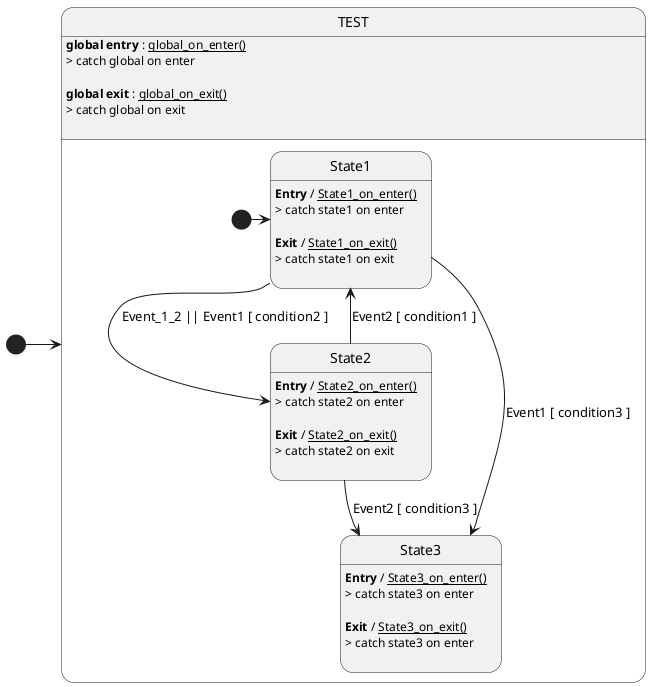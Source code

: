 
@startuml

[*] -> TEST
state TEST{
TEST : **global entry** : __global_on_enter()__
TEST : > catch global on enter\n
TEST : **global exit** : __global_on_exit()__
TEST : > catch global on exit\n


[*] -> State1

State1 : **Entry** / __State1_on_enter()__
State1 : > catch state1 on enter\n
State1 : **Exit** / __State1_on_exit()__
State1 : > catch state1 on exit\n
State1 --> State2 : Event_1_2 || Event1 [ condition2 ]

State1 --> State3 : Event1 [ condition3 ]



State2 : **Entry** / __State2_on_enter()__
State2 : > catch state2 on enter\n
State2 : **Exit** / __State2_on_exit()__
State2 : > catch state2 on exit\n
State2 --> State1 : Event2 [ condition1 ]

State2 --> State3 : Event2 [ condition3 ]



State3 : **Entry** / __State3_on_enter()__
State3 : > catch state3 on enter\n
State3 : **Exit** / __State3_on_exit()__
State3 : > catch state3 on enter\n

}

@enduml
